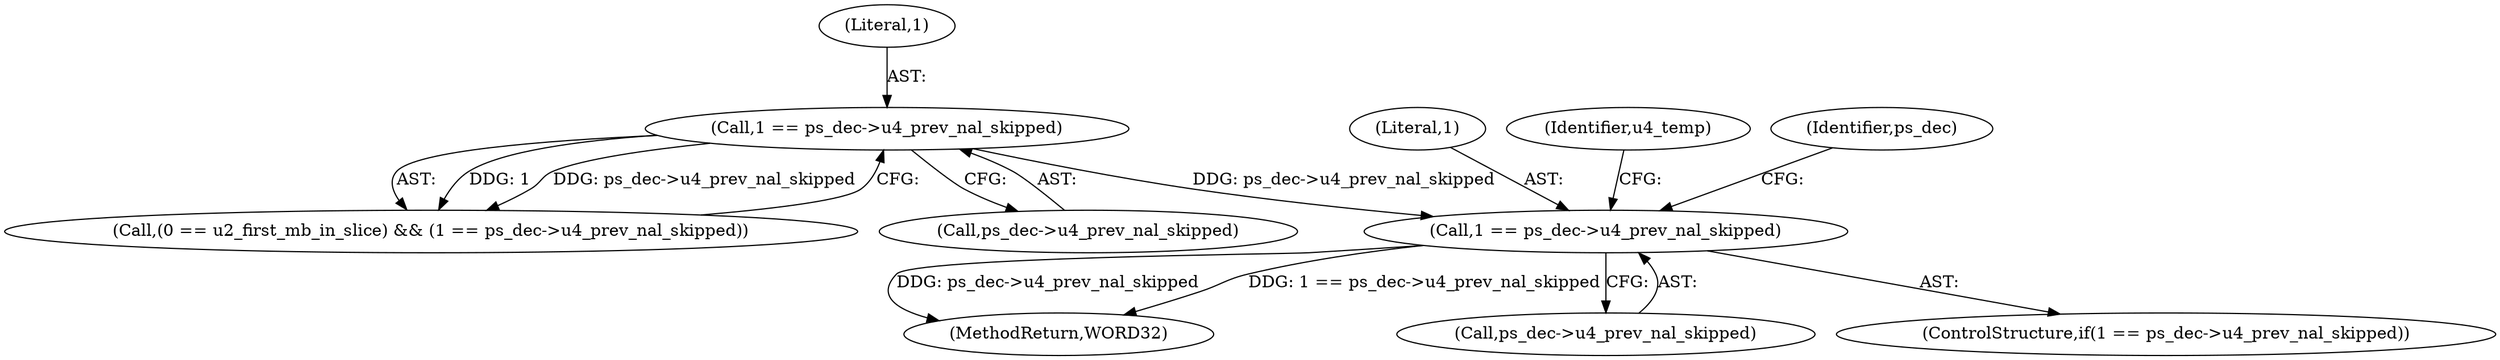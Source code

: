 digraph "0_Android_9a00f562a612d56e7b2b989d168647db900ba6cf_0@pointer" {
"1000403" [label="(Call,1 == ps_dec->u4_prev_nal_skipped)"];
"1000376" [label="(Call,1 == ps_dec->u4_prev_nal_skipped)"];
"1000377" [label="(Literal,1)"];
"1002568" [label="(MethodReturn,WORD32)"];
"1000404" [label="(Literal,1)"];
"1000405" [label="(Call,ps_dec->u4_prev_nal_skipped)"];
"1000376" [label="(Call,1 == ps_dec->u4_prev_nal_skipped)"];
"1000372" [label="(Call,(0 == u2_first_mb_in_slice) && (1 == ps_dec->u4_prev_nal_skipped))"];
"1000417" [label="(Identifier,u4_temp)"];
"1000402" [label="(ControlStructure,if(1 == ps_dec->u4_prev_nal_skipped))"];
"1000403" [label="(Call,1 == ps_dec->u4_prev_nal_skipped)"];
"1000411" [label="(Identifier,ps_dec)"];
"1000378" [label="(Call,ps_dec->u4_prev_nal_skipped)"];
"1000403" -> "1000402"  [label="AST: "];
"1000403" -> "1000405"  [label="CFG: "];
"1000404" -> "1000403"  [label="AST: "];
"1000405" -> "1000403"  [label="AST: "];
"1000411" -> "1000403"  [label="CFG: "];
"1000417" -> "1000403"  [label="CFG: "];
"1000403" -> "1002568"  [label="DDG: ps_dec->u4_prev_nal_skipped"];
"1000403" -> "1002568"  [label="DDG: 1 == ps_dec->u4_prev_nal_skipped"];
"1000376" -> "1000403"  [label="DDG: ps_dec->u4_prev_nal_skipped"];
"1000376" -> "1000372"  [label="AST: "];
"1000376" -> "1000378"  [label="CFG: "];
"1000377" -> "1000376"  [label="AST: "];
"1000378" -> "1000376"  [label="AST: "];
"1000372" -> "1000376"  [label="CFG: "];
"1000376" -> "1000372"  [label="DDG: 1"];
"1000376" -> "1000372"  [label="DDG: ps_dec->u4_prev_nal_skipped"];
}
